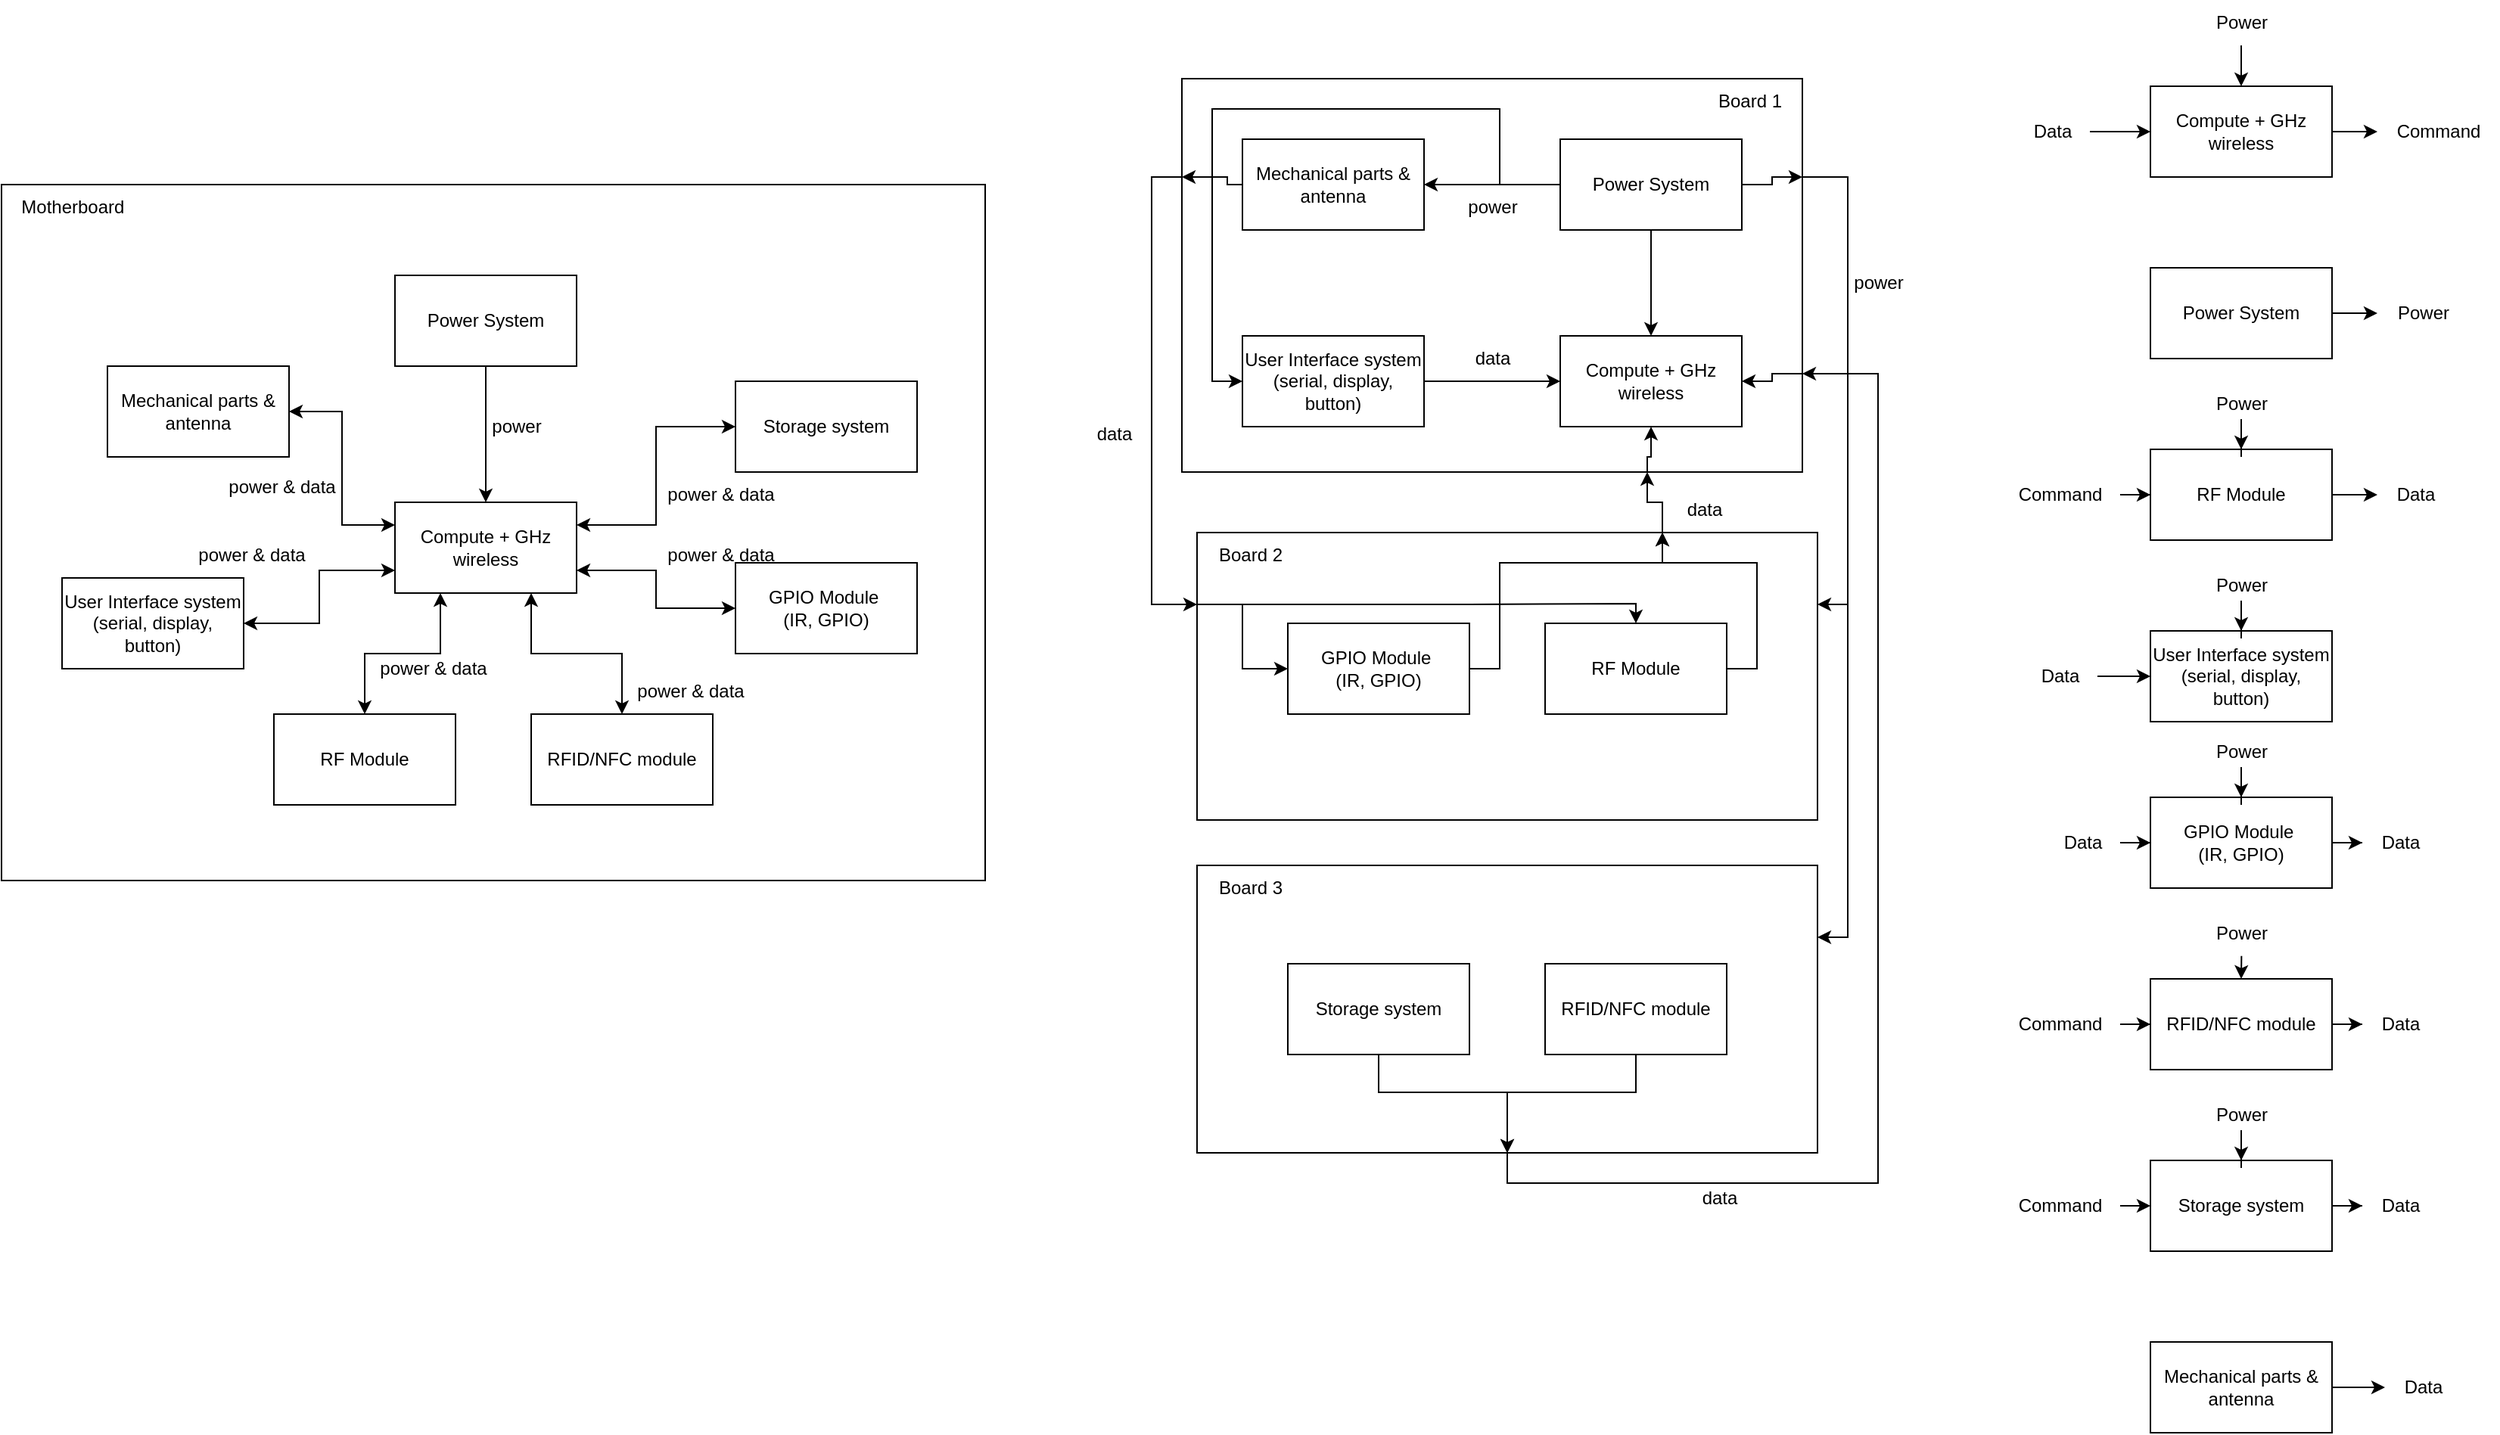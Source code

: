 <mxfile version="24.8.3">
  <diagram name="Page-1" id="50tHilkLwmnVffJWbjMd">
    <mxGraphModel grid="1" page="1" gridSize="10" guides="1" tooltips="1" connect="1" arrows="1" fold="1" pageScale="1" pageWidth="850" pageHeight="1100" math="0" shadow="0">
      <root>
        <mxCell id="0" />
        <mxCell id="1" parent="0" />
        <mxCell id="QrAsHvjf3ktt1GE1jGP0-29" value="" style="rounded=0;whiteSpace=wrap;html=1;" vertex="1" parent="1">
          <mxGeometry x="-250" y="90" width="410" height="260" as="geometry" />
        </mxCell>
        <mxCell id="QrAsHvjf3ktt1GE1jGP0-53" style="edgeStyle=orthogonalEdgeStyle;rounded=0;orthogonalLoop=1;jettySize=auto;html=1;exitX=1;exitY=0.75;exitDx=0;exitDy=0;entryX=1;entryY=0.5;entryDx=0;entryDy=0;" edge="1" parent="1" source="QrAsHvjf3ktt1GE1jGP0-29" target="QrAsHvjf3ktt1GE1jGP0-9">
          <mxGeometry relative="1" as="geometry">
            <Array as="points">
              <mxPoint x="140" y="285" />
              <mxPoint x="140" y="290" />
            </Array>
          </mxGeometry>
        </mxCell>
        <mxCell id="QrAsHvjf3ktt1GE1jGP0-45" style="edgeStyle=orthogonalEdgeStyle;rounded=0;orthogonalLoop=1;jettySize=auto;html=1;exitX=0.75;exitY=0;exitDx=0;exitDy=0;entryX=0.75;entryY=1;entryDx=0;entryDy=0;" edge="1" parent="1" source="QrAsHvjf3ktt1GE1jGP0-30" target="QrAsHvjf3ktt1GE1jGP0-29">
          <mxGeometry relative="1" as="geometry" />
        </mxCell>
        <mxCell id="QrAsHvjf3ktt1GE1jGP0-30" value="" style="rounded=0;whiteSpace=wrap;html=1;" vertex="1" parent="1">
          <mxGeometry x="-240" y="390" width="410" height="190" as="geometry" />
        </mxCell>
        <mxCell id="QrAsHvjf3ktt1GE1jGP0-34" style="edgeStyle=orthogonalEdgeStyle;rounded=0;orthogonalLoop=1;jettySize=auto;html=1;exitX=1;exitY=0.25;exitDx=0;exitDy=0;entryX=1;entryY=0.25;entryDx=0;entryDy=0;" edge="1" parent="1" source="QrAsHvjf3ktt1GE1jGP0-29" target="QrAsHvjf3ktt1GE1jGP0-30">
          <mxGeometry relative="1" as="geometry" />
        </mxCell>
        <mxCell id="QrAsHvjf3ktt1GE1jGP0-35" style="edgeStyle=orthogonalEdgeStyle;rounded=0;orthogonalLoop=1;jettySize=auto;html=1;exitX=1;exitY=0.25;exitDx=0;exitDy=0;entryX=1;entryY=0.25;entryDx=0;entryDy=0;" edge="1" parent="1" source="QrAsHvjf3ktt1GE1jGP0-29" target="QrAsHvjf3ktt1GE1jGP0-31">
          <mxGeometry relative="1" as="geometry" />
        </mxCell>
        <mxCell id="QrAsHvjf3ktt1GE1jGP0-40" style="edgeStyle=orthogonalEdgeStyle;rounded=0;orthogonalLoop=1;jettySize=auto;html=1;exitX=0;exitY=0.25;exitDx=0;exitDy=0;entryX=0;entryY=0.25;entryDx=0;entryDy=0;" edge="1" parent="1" source="QrAsHvjf3ktt1GE1jGP0-29" target="QrAsHvjf3ktt1GE1jGP0-30">
          <mxGeometry relative="1" as="geometry" />
        </mxCell>
        <mxCell id="QrAsHvjf3ktt1GE1jGP0-46" style="edgeStyle=orthogonalEdgeStyle;rounded=0;orthogonalLoop=1;jettySize=auto;html=1;exitX=0.75;exitY=1;exitDx=0;exitDy=0;entryX=0.5;entryY=1;entryDx=0;entryDy=0;" edge="1" parent="1" source="QrAsHvjf3ktt1GE1jGP0-29" target="QrAsHvjf3ktt1GE1jGP0-9">
          <mxGeometry relative="1" as="geometry">
            <Array as="points">
              <mxPoint x="57" y="340" />
              <mxPoint x="60" y="340" />
            </Array>
          </mxGeometry>
        </mxCell>
        <mxCell id="QrAsHvjf3ktt1GE1jGP0-41" style="edgeStyle=orthogonalEdgeStyle;rounded=0;orthogonalLoop=1;jettySize=auto;html=1;exitX=0;exitY=0.25;exitDx=0;exitDy=0;entryX=0;entryY=0.5;entryDx=0;entryDy=0;" edge="1" parent="1" source="QrAsHvjf3ktt1GE1jGP0-30" target="QrAsHvjf3ktt1GE1jGP0-14">
          <mxGeometry relative="1" as="geometry">
            <Array as="points">
              <mxPoint x="-210" y="437" />
              <mxPoint x="-210" y="480" />
            </Array>
          </mxGeometry>
        </mxCell>
        <mxCell id="QrAsHvjf3ktt1GE1jGP0-42" style="edgeStyle=orthogonalEdgeStyle;rounded=0;orthogonalLoop=1;jettySize=auto;html=1;exitX=0;exitY=0.25;exitDx=0;exitDy=0;entryX=0.5;entryY=0;entryDx=0;entryDy=0;" edge="1" parent="1" source="QrAsHvjf3ktt1GE1jGP0-30" target="QrAsHvjf3ktt1GE1jGP0-11">
          <mxGeometry relative="1" as="geometry">
            <Array as="points">
              <mxPoint x="-60" y="437" />
              <mxPoint x="50" y="437" />
            </Array>
          </mxGeometry>
        </mxCell>
        <mxCell id="QrAsHvjf3ktt1GE1jGP0-52" style="edgeStyle=orthogonalEdgeStyle;rounded=0;orthogonalLoop=1;jettySize=auto;html=1;exitX=0.5;exitY=1;exitDx=0;exitDy=0;entryX=1;entryY=0.75;entryDx=0;entryDy=0;" edge="1" parent="1" source="QrAsHvjf3ktt1GE1jGP0-31" target="QrAsHvjf3ktt1GE1jGP0-29">
          <mxGeometry relative="1" as="geometry">
            <Array as="points">
              <mxPoint x="-35" y="820" />
              <mxPoint x="210" y="820" />
              <mxPoint x="210" y="285" />
            </Array>
          </mxGeometry>
        </mxCell>
        <mxCell id="QrAsHvjf3ktt1GE1jGP0-31" value="" style="rounded=0;whiteSpace=wrap;html=1;" vertex="1" parent="1">
          <mxGeometry x="-240" y="610" width="410" height="190" as="geometry" />
        </mxCell>
        <mxCell id="QrAsHvjf3ktt1GE1jGP0-25" value="" style="rounded=0;whiteSpace=wrap;html=1;" vertex="1" parent="1">
          <mxGeometry x="-1030" y="160" width="650" height="460" as="geometry" />
        </mxCell>
        <mxCell id="QrAsHvjf3ktt1GE1jGP0-67" style="edgeStyle=orthogonalEdgeStyle;rounded=0;orthogonalLoop=1;jettySize=auto;html=1;exitX=1;exitY=0.25;exitDx=0;exitDy=0;entryX=0;entryY=0.5;entryDx=0;entryDy=0;strokeColor=default;startArrow=classic;startFill=1;" edge="1" parent="1" source="QrAsHvjf3ktt1GE1jGP0-1" target="QrAsHvjf3ktt1GE1jGP0-7">
          <mxGeometry relative="1" as="geometry" />
        </mxCell>
        <mxCell id="QrAsHvjf3ktt1GE1jGP0-68" style="edgeStyle=orthogonalEdgeStyle;rounded=0;orthogonalLoop=1;jettySize=auto;html=1;exitX=1;exitY=0.75;exitDx=0;exitDy=0;entryX=0;entryY=0.5;entryDx=0;entryDy=0;strokeColor=default;startArrow=classic;startFill=1;" edge="1" parent="1" source="QrAsHvjf3ktt1GE1jGP0-1" target="QrAsHvjf3ktt1GE1jGP0-6">
          <mxGeometry relative="1" as="geometry" />
        </mxCell>
        <mxCell id="QrAsHvjf3ktt1GE1jGP0-69" style="edgeStyle=orthogonalEdgeStyle;rounded=0;orthogonalLoop=1;jettySize=auto;html=1;exitX=0.75;exitY=1;exitDx=0;exitDy=0;entryX=0.5;entryY=0;entryDx=0;entryDy=0;strokeColor=default;startArrow=classic;startFill=1;" edge="1" parent="1" source="QrAsHvjf3ktt1GE1jGP0-1" target="QrAsHvjf3ktt1GE1jGP0-4">
          <mxGeometry relative="1" as="geometry" />
        </mxCell>
        <mxCell id="QrAsHvjf3ktt1GE1jGP0-70" style="edgeStyle=orthogonalEdgeStyle;rounded=0;orthogonalLoop=1;jettySize=auto;html=1;exitX=0.25;exitY=1;exitDx=0;exitDy=0;entryX=0.5;entryY=0;entryDx=0;entryDy=0;strokeColor=default;startArrow=classic;startFill=1;" edge="1" parent="1" source="QrAsHvjf3ktt1GE1jGP0-1" target="QrAsHvjf3ktt1GE1jGP0-3">
          <mxGeometry relative="1" as="geometry" />
        </mxCell>
        <mxCell id="QrAsHvjf3ktt1GE1jGP0-1" value="Compute + GHz wireless" style="rounded=0;whiteSpace=wrap;html=1;" vertex="1" parent="1">
          <mxGeometry x="-770" y="370" width="120" height="60" as="geometry" />
        </mxCell>
        <mxCell id="QrAsHvjf3ktt1GE1jGP0-66" style="edgeStyle=orthogonalEdgeStyle;rounded=0;orthogonalLoop=1;jettySize=auto;html=1;exitX=0.5;exitY=1;exitDx=0;exitDy=0;entryX=0.5;entryY=0;entryDx=0;entryDy=0;" edge="1" parent="1" source="QrAsHvjf3ktt1GE1jGP0-2" target="QrAsHvjf3ktt1GE1jGP0-1">
          <mxGeometry relative="1" as="geometry" />
        </mxCell>
        <mxCell id="QrAsHvjf3ktt1GE1jGP0-2" value="Power System" style="rounded=0;whiteSpace=wrap;html=1;" vertex="1" parent="1">
          <mxGeometry x="-770" y="220" width="120" height="60" as="geometry" />
        </mxCell>
        <mxCell id="QrAsHvjf3ktt1GE1jGP0-3" value="RF Module" style="rounded=0;whiteSpace=wrap;html=1;" vertex="1" parent="1">
          <mxGeometry x="-850" y="510" width="120" height="60" as="geometry" />
        </mxCell>
        <mxCell id="QrAsHvjf3ktt1GE1jGP0-4" value="RFID/NFC module" style="rounded=0;whiteSpace=wrap;html=1;" vertex="1" parent="1">
          <mxGeometry x="-680" y="510" width="120" height="60" as="geometry" />
        </mxCell>
        <mxCell id="QrAsHvjf3ktt1GE1jGP0-71" style="edgeStyle=orthogonalEdgeStyle;rounded=0;orthogonalLoop=1;jettySize=auto;html=1;exitX=1;exitY=0.5;exitDx=0;exitDy=0;entryX=0;entryY=0.75;entryDx=0;entryDy=0;strokeColor=default;startArrow=classic;startFill=1;" edge="1" parent="1" source="QrAsHvjf3ktt1GE1jGP0-5" target="QrAsHvjf3ktt1GE1jGP0-1">
          <mxGeometry relative="1" as="geometry" />
        </mxCell>
        <mxCell id="QrAsHvjf3ktt1GE1jGP0-5" value="User Interface system (serial, display, button)" style="rounded=0;whiteSpace=wrap;html=1;" vertex="1" parent="1">
          <mxGeometry x="-990" y="420" width="120" height="60" as="geometry" />
        </mxCell>
        <mxCell id="QrAsHvjf3ktt1GE1jGP0-6" value="GPIO Module&amp;nbsp;&lt;div&gt;(IR, GPIO)&lt;/div&gt;" style="rounded=0;whiteSpace=wrap;html=1;" vertex="1" parent="1">
          <mxGeometry x="-545" y="410" width="120" height="60" as="geometry" />
        </mxCell>
        <mxCell id="QrAsHvjf3ktt1GE1jGP0-7" value="Storage system" style="rounded=0;whiteSpace=wrap;html=1;" vertex="1" parent="1">
          <mxGeometry x="-545" y="290" width="120" height="60" as="geometry" />
        </mxCell>
        <mxCell id="QrAsHvjf3ktt1GE1jGP0-72" style="edgeStyle=orthogonalEdgeStyle;rounded=0;orthogonalLoop=1;jettySize=auto;html=1;exitX=1;exitY=0.5;exitDx=0;exitDy=0;entryX=0;entryY=0.25;entryDx=0;entryDy=0;strokeColor=default;startArrow=classic;startFill=1;" edge="1" parent="1" source="QrAsHvjf3ktt1GE1jGP0-8" target="QrAsHvjf3ktt1GE1jGP0-1">
          <mxGeometry relative="1" as="geometry" />
        </mxCell>
        <mxCell id="QrAsHvjf3ktt1GE1jGP0-8" value="Mechanical parts &amp;amp; antenna" style="rounded=0;whiteSpace=wrap;html=1;" vertex="1" parent="1">
          <mxGeometry x="-960" y="280" width="120" height="60" as="geometry" />
        </mxCell>
        <mxCell id="QrAsHvjf3ktt1GE1jGP0-9" value="Compute + GHz wireless" style="rounded=0;whiteSpace=wrap;html=1;" vertex="1" parent="1">
          <mxGeometry y="260" width="120" height="60" as="geometry" />
        </mxCell>
        <mxCell id="QrAsHvjf3ktt1GE1jGP0-33" style="edgeStyle=orthogonalEdgeStyle;rounded=0;orthogonalLoop=1;jettySize=auto;html=1;exitX=1;exitY=0.5;exitDx=0;exitDy=0;entryX=1;entryY=0.25;entryDx=0;entryDy=0;" edge="1" parent="1" source="QrAsHvjf3ktt1GE1jGP0-10" target="QrAsHvjf3ktt1GE1jGP0-29">
          <mxGeometry relative="1" as="geometry">
            <Array as="points">
              <mxPoint x="140" y="160" />
              <mxPoint x="140" y="155" />
            </Array>
          </mxGeometry>
        </mxCell>
        <mxCell id="QrAsHvjf3ktt1GE1jGP0-36" style="edgeStyle=orthogonalEdgeStyle;rounded=0;orthogonalLoop=1;jettySize=auto;html=1;exitX=0.5;exitY=1;exitDx=0;exitDy=0;entryX=0.5;entryY=0;entryDx=0;entryDy=0;" edge="1" parent="1" source="QrAsHvjf3ktt1GE1jGP0-10" target="QrAsHvjf3ktt1GE1jGP0-9">
          <mxGeometry relative="1" as="geometry" />
        </mxCell>
        <mxCell id="QrAsHvjf3ktt1GE1jGP0-37" style="edgeStyle=orthogonalEdgeStyle;rounded=0;orthogonalLoop=1;jettySize=auto;html=1;exitX=0;exitY=0.5;exitDx=0;exitDy=0;entryX=0;entryY=0.5;entryDx=0;entryDy=0;" edge="1" parent="1" source="QrAsHvjf3ktt1GE1jGP0-10" target="QrAsHvjf3ktt1GE1jGP0-13">
          <mxGeometry relative="1" as="geometry">
            <Array as="points">
              <mxPoint x="-40" y="160" />
              <mxPoint x="-40" y="110" />
              <mxPoint x="-230" y="110" />
              <mxPoint x="-230" y="290" />
            </Array>
          </mxGeometry>
        </mxCell>
        <mxCell id="QrAsHvjf3ktt1GE1jGP0-38" style="edgeStyle=orthogonalEdgeStyle;rounded=0;orthogonalLoop=1;jettySize=auto;html=1;exitX=0;exitY=0.5;exitDx=0;exitDy=0;entryX=1;entryY=0.5;entryDx=0;entryDy=0;" edge="1" parent="1" source="QrAsHvjf3ktt1GE1jGP0-10" target="QrAsHvjf3ktt1GE1jGP0-16">
          <mxGeometry relative="1" as="geometry" />
        </mxCell>
        <mxCell id="QrAsHvjf3ktt1GE1jGP0-10" value="Power System" style="rounded=0;whiteSpace=wrap;html=1;" vertex="1" parent="1">
          <mxGeometry y="130" width="120" height="60" as="geometry" />
        </mxCell>
        <mxCell id="QrAsHvjf3ktt1GE1jGP0-43" style="edgeStyle=orthogonalEdgeStyle;rounded=0;orthogonalLoop=1;jettySize=auto;html=1;exitX=1;exitY=0.5;exitDx=0;exitDy=0;entryX=0.75;entryY=0;entryDx=0;entryDy=0;" edge="1" parent="1" source="QrAsHvjf3ktt1GE1jGP0-11" target="QrAsHvjf3ktt1GE1jGP0-30">
          <mxGeometry relative="1" as="geometry">
            <Array as="points">
              <mxPoint x="130" y="480" />
              <mxPoint x="130" y="410" />
              <mxPoint x="68" y="410" />
            </Array>
          </mxGeometry>
        </mxCell>
        <mxCell id="QrAsHvjf3ktt1GE1jGP0-11" value="RF Module" style="rounded=0;whiteSpace=wrap;html=1;" vertex="1" parent="1">
          <mxGeometry x="-10" y="450" width="120" height="60" as="geometry" />
        </mxCell>
        <mxCell id="QrAsHvjf3ktt1GE1jGP0-51" style="edgeStyle=orthogonalEdgeStyle;rounded=0;orthogonalLoop=1;jettySize=auto;html=1;exitX=0.5;exitY=1;exitDx=0;exitDy=0;entryX=0.5;entryY=1;entryDx=0;entryDy=0;" edge="1" parent="1" source="QrAsHvjf3ktt1GE1jGP0-12" target="QrAsHvjf3ktt1GE1jGP0-31">
          <mxGeometry relative="1" as="geometry">
            <Array as="points">
              <mxPoint x="50" y="760" />
              <mxPoint x="-35" y="760" />
            </Array>
          </mxGeometry>
        </mxCell>
        <mxCell id="QrAsHvjf3ktt1GE1jGP0-12" value="RFID/NFC module" style="rounded=0;whiteSpace=wrap;html=1;" vertex="1" parent="1">
          <mxGeometry x="-10" y="675" width="120" height="60" as="geometry" />
        </mxCell>
        <mxCell id="QrAsHvjf3ktt1GE1jGP0-47" style="edgeStyle=orthogonalEdgeStyle;rounded=0;orthogonalLoop=1;jettySize=auto;html=1;exitX=1;exitY=0.5;exitDx=0;exitDy=0;entryX=0;entryY=0.5;entryDx=0;entryDy=0;" edge="1" parent="1" source="QrAsHvjf3ktt1GE1jGP0-13" target="QrAsHvjf3ktt1GE1jGP0-9">
          <mxGeometry relative="1" as="geometry" />
        </mxCell>
        <mxCell id="QrAsHvjf3ktt1GE1jGP0-13" value="User Interface system (serial, display, button)" style="rounded=0;whiteSpace=wrap;html=1;" vertex="1" parent="1">
          <mxGeometry x="-210" y="260" width="120" height="60" as="geometry" />
        </mxCell>
        <mxCell id="QrAsHvjf3ktt1GE1jGP0-44" style="edgeStyle=orthogonalEdgeStyle;rounded=0;orthogonalLoop=1;jettySize=auto;html=1;exitX=1;exitY=0.5;exitDx=0;exitDy=0;entryX=0.75;entryY=0;entryDx=0;entryDy=0;" edge="1" parent="1" source="QrAsHvjf3ktt1GE1jGP0-14" target="QrAsHvjf3ktt1GE1jGP0-30">
          <mxGeometry relative="1" as="geometry">
            <Array as="points">
              <mxPoint x="-40" y="480" />
              <mxPoint x="-40" y="410" />
              <mxPoint x="68" y="410" />
            </Array>
          </mxGeometry>
        </mxCell>
        <mxCell id="QrAsHvjf3ktt1GE1jGP0-14" value="GPIO Module&amp;nbsp;&lt;div&gt;(IR, GPIO)&lt;/div&gt;" style="rounded=0;whiteSpace=wrap;html=1;" vertex="1" parent="1">
          <mxGeometry x="-180" y="450" width="120" height="60" as="geometry" />
        </mxCell>
        <mxCell id="QrAsHvjf3ktt1GE1jGP0-50" style="edgeStyle=orthogonalEdgeStyle;rounded=0;orthogonalLoop=1;jettySize=auto;html=1;exitX=0.5;exitY=1;exitDx=0;exitDy=0;entryX=0.5;entryY=1;entryDx=0;entryDy=0;" edge="1" parent="1" source="QrAsHvjf3ktt1GE1jGP0-15" target="QrAsHvjf3ktt1GE1jGP0-31">
          <mxGeometry relative="1" as="geometry">
            <Array as="points">
              <mxPoint x="-120" y="760" />
              <mxPoint x="-35" y="760" />
            </Array>
          </mxGeometry>
        </mxCell>
        <mxCell id="QrAsHvjf3ktt1GE1jGP0-15" value="Storage system" style="rounded=0;whiteSpace=wrap;html=1;" vertex="1" parent="1">
          <mxGeometry x="-180" y="675" width="120" height="60" as="geometry" />
        </mxCell>
        <mxCell id="QrAsHvjf3ktt1GE1jGP0-39" style="edgeStyle=orthogonalEdgeStyle;rounded=0;orthogonalLoop=1;jettySize=auto;html=1;exitX=0;exitY=0.5;exitDx=0;exitDy=0;entryX=0;entryY=0.25;entryDx=0;entryDy=0;" edge="1" parent="1" source="QrAsHvjf3ktt1GE1jGP0-16" target="QrAsHvjf3ktt1GE1jGP0-29">
          <mxGeometry relative="1" as="geometry">
            <Array as="points">
              <mxPoint x="-220" y="160" />
              <mxPoint x="-220" y="155" />
            </Array>
          </mxGeometry>
        </mxCell>
        <mxCell id="QrAsHvjf3ktt1GE1jGP0-16" value="Mechanical parts &amp;amp; antenna" style="rounded=0;whiteSpace=wrap;html=1;" vertex="1" parent="1">
          <mxGeometry x="-210" y="130" width="120" height="60" as="geometry" />
        </mxCell>
        <mxCell id="QrAsHvjf3ktt1GE1jGP0-85" value="" style="edgeStyle=orthogonalEdgeStyle;rounded=0;orthogonalLoop=1;jettySize=auto;html=1;" edge="1" parent="1" source="QrAsHvjf3ktt1GE1jGP0-17" target="QrAsHvjf3ktt1GE1jGP0-84">
          <mxGeometry relative="1" as="geometry" />
        </mxCell>
        <mxCell id="QrAsHvjf3ktt1GE1jGP0-17" value="Compute + GHz wireless" style="rounded=0;whiteSpace=wrap;html=1;" vertex="1" parent="1">
          <mxGeometry x="390" y="95" width="120" height="60" as="geometry" />
        </mxCell>
        <mxCell id="QrAsHvjf3ktt1GE1jGP0-89" value="" style="edgeStyle=orthogonalEdgeStyle;rounded=0;orthogonalLoop=1;jettySize=auto;html=1;" edge="1" parent="1" source="QrAsHvjf3ktt1GE1jGP0-18" target="QrAsHvjf3ktt1GE1jGP0-88">
          <mxGeometry relative="1" as="geometry" />
        </mxCell>
        <mxCell id="QrAsHvjf3ktt1GE1jGP0-18" value="Power System" style="rounded=0;whiteSpace=wrap;html=1;" vertex="1" parent="1">
          <mxGeometry x="390" y="215" width="120" height="60" as="geometry" />
        </mxCell>
        <mxCell id="QrAsHvjf3ktt1GE1jGP0-94" value="" style="edgeStyle=orthogonalEdgeStyle;rounded=0;orthogonalLoop=1;jettySize=auto;html=1;" edge="1" parent="1" source="QrAsHvjf3ktt1GE1jGP0-19" target="QrAsHvjf3ktt1GE1jGP0-92">
          <mxGeometry relative="1" as="geometry" />
        </mxCell>
        <mxCell id="QrAsHvjf3ktt1GE1jGP0-19" value="RF Module" style="rounded=0;whiteSpace=wrap;html=1;" vertex="1" parent="1">
          <mxGeometry x="390" y="335" width="120" height="60" as="geometry" />
        </mxCell>
        <mxCell id="QrAsHvjf3ktt1GE1jGP0-126" value="" style="edgeStyle=orthogonalEdgeStyle;rounded=0;orthogonalLoop=1;jettySize=auto;html=1;" edge="1" parent="1" source="QrAsHvjf3ktt1GE1jGP0-20" target="QrAsHvjf3ktt1GE1jGP0-121">
          <mxGeometry relative="1" as="geometry" />
        </mxCell>
        <mxCell id="QrAsHvjf3ktt1GE1jGP0-20" value="RFID/NFC module" style="rounded=0;whiteSpace=wrap;html=1;" vertex="1" parent="1">
          <mxGeometry x="390" y="685" width="120" height="60" as="geometry" />
        </mxCell>
        <mxCell id="QrAsHvjf3ktt1GE1jGP0-21" value="User Interface system (serial, display, button)" style="rounded=0;whiteSpace=wrap;html=1;" vertex="1" parent="1">
          <mxGeometry x="390" y="455" width="120" height="60" as="geometry" />
        </mxCell>
        <mxCell id="QrAsHvjf3ktt1GE1jGP0-110" value="" style="edgeStyle=orthogonalEdgeStyle;rounded=0;orthogonalLoop=1;jettySize=auto;html=1;" edge="1" parent="1" source="QrAsHvjf3ktt1GE1jGP0-22" target="QrAsHvjf3ktt1GE1jGP0-109">
          <mxGeometry relative="1" as="geometry" />
        </mxCell>
        <mxCell id="QrAsHvjf3ktt1GE1jGP0-22" value="GPIO Module&amp;nbsp;&lt;div&gt;(IR, GPIO)&lt;/div&gt;" style="rounded=0;whiteSpace=wrap;html=1;" vertex="1" parent="1">
          <mxGeometry x="390" y="565" width="120" height="60" as="geometry" />
        </mxCell>
        <mxCell id="QrAsHvjf3ktt1GE1jGP0-124" value="" style="edgeStyle=orthogonalEdgeStyle;rounded=0;orthogonalLoop=1;jettySize=auto;html=1;" edge="1" parent="1" source="QrAsHvjf3ktt1GE1jGP0-23" target="QrAsHvjf3ktt1GE1jGP0-122">
          <mxGeometry relative="1" as="geometry" />
        </mxCell>
        <mxCell id="QrAsHvjf3ktt1GE1jGP0-23" value="Storage system" style="rounded=0;whiteSpace=wrap;html=1;" vertex="1" parent="1">
          <mxGeometry x="390" y="805" width="120" height="60" as="geometry" />
        </mxCell>
        <mxCell id="QrAsHvjf3ktt1GE1jGP0-118" value="" style="edgeStyle=orthogonalEdgeStyle;rounded=0;orthogonalLoop=1;jettySize=auto;html=1;" edge="1" parent="1" source="QrAsHvjf3ktt1GE1jGP0-24" target="QrAsHvjf3ktt1GE1jGP0-117">
          <mxGeometry relative="1" as="geometry" />
        </mxCell>
        <mxCell id="QrAsHvjf3ktt1GE1jGP0-24" value="Mechanical parts &amp;amp; antenna" style="rounded=0;whiteSpace=wrap;html=1;" vertex="1" parent="1">
          <mxGeometry x="390" y="925" width="120" height="60" as="geometry" />
        </mxCell>
        <mxCell id="QrAsHvjf3ktt1GE1jGP0-54" value="Board 1" style="text;html=1;align=center;verticalAlign=middle;resizable=0;points=[];autosize=1;strokeColor=none;fillColor=none;" vertex="1" parent="1">
          <mxGeometry x="90" y="90" width="70" height="30" as="geometry" />
        </mxCell>
        <mxCell id="QrAsHvjf3ktt1GE1jGP0-55" value="Board 2" style="text;html=1;align=center;verticalAlign=middle;resizable=0;points=[];autosize=1;strokeColor=none;fillColor=none;" vertex="1" parent="1">
          <mxGeometry x="-240" y="390" width="70" height="30" as="geometry" />
        </mxCell>
        <mxCell id="QrAsHvjf3ktt1GE1jGP0-56" value="Board 3" style="text;html=1;align=center;verticalAlign=middle;resizable=0;points=[];autosize=1;strokeColor=none;fillColor=none;" vertex="1" parent="1">
          <mxGeometry x="-240" y="610" width="70" height="30" as="geometry" />
        </mxCell>
        <mxCell id="QrAsHvjf3ktt1GE1jGP0-57" value="&amp;nbsp;Motherboard" style="text;html=1;align=center;verticalAlign=middle;resizable=0;points=[];autosize=1;strokeColor=none;fillColor=none;" vertex="1" parent="1">
          <mxGeometry x="-1030" y="160" width="90" height="30" as="geometry" />
        </mxCell>
        <mxCell id="QrAsHvjf3ktt1GE1jGP0-58" value="data" style="text;html=1;align=center;verticalAlign=middle;resizable=0;points=[];autosize=1;strokeColor=none;fillColor=none;" vertex="1" parent="1">
          <mxGeometry x="-320" y="310" width="50" height="30" as="geometry" />
        </mxCell>
        <mxCell id="QrAsHvjf3ktt1GE1jGP0-59" value="data" style="text;html=1;align=center;verticalAlign=middle;resizable=0;points=[];autosize=1;strokeColor=none;fillColor=none;" vertex="1" parent="1">
          <mxGeometry x="80" y="815" width="50" height="30" as="geometry" />
        </mxCell>
        <mxCell id="QrAsHvjf3ktt1GE1jGP0-62" value="data" style="text;html=1;align=center;verticalAlign=middle;resizable=0;points=[];autosize=1;strokeColor=none;fillColor=none;" vertex="1" parent="1">
          <mxGeometry x="70" y="360" width="50" height="30" as="geometry" />
        </mxCell>
        <mxCell id="QrAsHvjf3ktt1GE1jGP0-63" value="data" style="text;html=1;align=center;verticalAlign=middle;resizable=0;points=[];autosize=1;strokeColor=none;fillColor=none;" vertex="1" parent="1">
          <mxGeometry x="-70" y="260" width="50" height="30" as="geometry" />
        </mxCell>
        <mxCell id="QrAsHvjf3ktt1GE1jGP0-64" value="power" style="text;html=1;align=center;verticalAlign=middle;resizable=0;points=[];autosize=1;strokeColor=none;fillColor=none;" vertex="1" parent="1">
          <mxGeometry x="180" y="210" width="60" height="30" as="geometry" />
        </mxCell>
        <mxCell id="QrAsHvjf3ktt1GE1jGP0-65" value="power" style="text;html=1;align=center;verticalAlign=middle;resizable=0;points=[];autosize=1;strokeColor=none;fillColor=none;" vertex="1" parent="1">
          <mxGeometry x="-75" y="160" width="60" height="30" as="geometry" />
        </mxCell>
        <mxCell id="QrAsHvjf3ktt1GE1jGP0-73" value="power" style="text;html=1;align=center;verticalAlign=middle;resizable=0;points=[];autosize=1;strokeColor=none;fillColor=none;" vertex="1" parent="1">
          <mxGeometry x="-720" y="305" width="60" height="30" as="geometry" />
        </mxCell>
        <mxCell id="QrAsHvjf3ktt1GE1jGP0-74" value="power &amp;amp; data" style="text;html=1;align=center;verticalAlign=middle;resizable=0;points=[];autosize=1;strokeColor=none;fillColor=none;" vertex="1" parent="1">
          <mxGeometry x="-600" y="350" width="90" height="30" as="geometry" />
        </mxCell>
        <mxCell id="QrAsHvjf3ktt1GE1jGP0-75" value="power &amp;amp; data" style="text;html=1;align=center;verticalAlign=middle;resizable=0;points=[];autosize=1;strokeColor=none;fillColor=none;" vertex="1" parent="1">
          <mxGeometry x="-620" y="480" width="90" height="30" as="geometry" />
        </mxCell>
        <mxCell id="QrAsHvjf3ktt1GE1jGP0-76" value="power &amp;amp; data" style="text;html=1;align=center;verticalAlign=middle;resizable=0;points=[];autosize=1;strokeColor=none;fillColor=none;" vertex="1" parent="1">
          <mxGeometry x="-600" y="390" width="90" height="30" as="geometry" />
        </mxCell>
        <mxCell id="QrAsHvjf3ktt1GE1jGP0-77" value="power &amp;amp; data" style="text;html=1;align=center;verticalAlign=middle;resizable=0;points=[];autosize=1;strokeColor=none;fillColor=none;" vertex="1" parent="1">
          <mxGeometry x="-790" y="465" width="90" height="30" as="geometry" />
        </mxCell>
        <mxCell id="QrAsHvjf3ktt1GE1jGP0-78" value="power &amp;amp; data" style="text;html=1;align=center;verticalAlign=middle;resizable=0;points=[];autosize=1;strokeColor=none;fillColor=none;" vertex="1" parent="1">
          <mxGeometry x="-890" y="345" width="90" height="30" as="geometry" />
        </mxCell>
        <mxCell id="QrAsHvjf3ktt1GE1jGP0-79" value="power &amp;amp; data" style="text;html=1;align=center;verticalAlign=middle;resizable=0;points=[];autosize=1;strokeColor=none;fillColor=none;" vertex="1" parent="1">
          <mxGeometry x="-910" y="390" width="90" height="30" as="geometry" />
        </mxCell>
        <mxCell id="QrAsHvjf3ktt1GE1jGP0-82" value="" style="edgeStyle=orthogonalEdgeStyle;rounded=0;orthogonalLoop=1;jettySize=auto;html=1;" edge="1" parent="1" source="QrAsHvjf3ktt1GE1jGP0-81" target="QrAsHvjf3ktt1GE1jGP0-17">
          <mxGeometry relative="1" as="geometry" />
        </mxCell>
        <mxCell id="QrAsHvjf3ktt1GE1jGP0-81" value="Data" style="text;html=1;align=center;verticalAlign=middle;resizable=0;points=[];autosize=1;strokeColor=none;fillColor=none;" vertex="1" parent="1">
          <mxGeometry x="300" y="110" width="50" height="30" as="geometry" />
        </mxCell>
        <mxCell id="QrAsHvjf3ktt1GE1jGP0-86" value="" style="edgeStyle=orthogonalEdgeStyle;rounded=0;orthogonalLoop=1;jettySize=auto;html=1;" edge="1" parent="1" source="QrAsHvjf3ktt1GE1jGP0-83" target="QrAsHvjf3ktt1GE1jGP0-17">
          <mxGeometry relative="1" as="geometry" />
        </mxCell>
        <mxCell id="QrAsHvjf3ktt1GE1jGP0-83" value="Power" style="text;html=1;align=center;verticalAlign=middle;resizable=0;points=[];autosize=1;strokeColor=none;fillColor=none;" vertex="1" parent="1">
          <mxGeometry x="420" y="38" width="60" height="30" as="geometry" />
        </mxCell>
        <mxCell id="QrAsHvjf3ktt1GE1jGP0-84" value="Command" style="text;html=1;align=center;verticalAlign=middle;resizable=0;points=[];autosize=1;strokeColor=none;fillColor=none;" vertex="1" parent="1">
          <mxGeometry x="540" y="110" width="80" height="30" as="geometry" />
        </mxCell>
        <mxCell id="QrAsHvjf3ktt1GE1jGP0-88" value="Power" style="text;html=1;align=center;verticalAlign=middle;resizable=0;points=[];autosize=1;strokeColor=none;fillColor=none;" vertex="1" parent="1">
          <mxGeometry x="540" y="230" width="60" height="30" as="geometry" />
        </mxCell>
        <mxCell id="QrAsHvjf3ktt1GE1jGP0-98" value="" style="edgeStyle=orthogonalEdgeStyle;rounded=0;orthogonalLoop=1;jettySize=auto;html=1;entryX=0.5;entryY=0;entryDx=0;entryDy=0;" edge="1" parent="1" source="QrAsHvjf3ktt1GE1jGP0-90" target="QrAsHvjf3ktt1GE1jGP0-19">
          <mxGeometry relative="1" as="geometry">
            <mxPoint x="430" y="330" as="targetPoint" />
            <Array as="points" />
          </mxGeometry>
        </mxCell>
        <mxCell id="QrAsHvjf3ktt1GE1jGP0-90" value="Power" style="text;html=1;align=center;verticalAlign=middle;resizable=0;points=[];autosize=1;strokeColor=none;fillColor=none;" vertex="1" parent="1">
          <mxGeometry x="420" y="290" width="60" height="30" as="geometry" />
        </mxCell>
        <mxCell id="QrAsHvjf3ktt1GE1jGP0-93" value="" style="edgeStyle=orthogonalEdgeStyle;rounded=0;orthogonalLoop=1;jettySize=auto;html=1;" edge="1" parent="1" source="QrAsHvjf3ktt1GE1jGP0-91" target="QrAsHvjf3ktt1GE1jGP0-19">
          <mxGeometry relative="1" as="geometry" />
        </mxCell>
        <mxCell id="QrAsHvjf3ktt1GE1jGP0-91" value="Command" style="text;html=1;align=center;verticalAlign=middle;resizable=0;points=[];autosize=1;strokeColor=none;fillColor=none;" vertex="1" parent="1">
          <mxGeometry x="290" y="350" width="80" height="30" as="geometry" />
        </mxCell>
        <mxCell id="QrAsHvjf3ktt1GE1jGP0-92" value="Data" style="text;html=1;align=center;verticalAlign=middle;resizable=0;points=[];autosize=1;strokeColor=none;fillColor=none;" vertex="1" parent="1">
          <mxGeometry x="540" y="350" width="50" height="30" as="geometry" />
        </mxCell>
        <mxCell id="QrAsHvjf3ktt1GE1jGP0-102" value="" style="edgeStyle=orthogonalEdgeStyle;rounded=0;orthogonalLoop=1;jettySize=auto;html=1;" edge="1" parent="1" source="QrAsHvjf3ktt1GE1jGP0-101" target="QrAsHvjf3ktt1GE1jGP0-21">
          <mxGeometry relative="1" as="geometry" />
        </mxCell>
        <mxCell id="QrAsHvjf3ktt1GE1jGP0-101" value="Data" style="text;html=1;align=center;verticalAlign=middle;resizable=0;points=[];autosize=1;strokeColor=none;fillColor=none;" vertex="1" parent="1">
          <mxGeometry x="305" y="470" width="50" height="30" as="geometry" />
        </mxCell>
        <mxCell id="QrAsHvjf3ktt1GE1jGP0-104" value="" style="edgeStyle=orthogonalEdgeStyle;rounded=0;orthogonalLoop=1;jettySize=auto;html=1;" edge="1" parent="1" source="QrAsHvjf3ktt1GE1jGP0-103" target="QrAsHvjf3ktt1GE1jGP0-21">
          <mxGeometry relative="1" as="geometry" />
        </mxCell>
        <mxCell id="QrAsHvjf3ktt1GE1jGP0-103" value="Power" style="text;html=1;align=center;verticalAlign=middle;resizable=0;points=[];autosize=1;strokeColor=none;fillColor=none;" vertex="1" parent="1">
          <mxGeometry x="420" y="410" width="60" height="30" as="geometry" />
        </mxCell>
        <mxCell id="QrAsHvjf3ktt1GE1jGP0-106" value="" style="edgeStyle=orthogonalEdgeStyle;rounded=0;orthogonalLoop=1;jettySize=auto;html=1;" edge="1" parent="1" source="QrAsHvjf3ktt1GE1jGP0-105" target="QrAsHvjf3ktt1GE1jGP0-22">
          <mxGeometry relative="1" as="geometry" />
        </mxCell>
        <mxCell id="QrAsHvjf3ktt1GE1jGP0-105" value="Power" style="text;html=1;align=center;verticalAlign=middle;resizable=0;points=[];autosize=1;strokeColor=none;fillColor=none;" vertex="1" parent="1">
          <mxGeometry x="420" y="520" width="60" height="30" as="geometry" />
        </mxCell>
        <mxCell id="QrAsHvjf3ktt1GE1jGP0-108" value="" style="edgeStyle=orthogonalEdgeStyle;rounded=0;orthogonalLoop=1;jettySize=auto;html=1;" edge="1" parent="1" source="QrAsHvjf3ktt1GE1jGP0-107" target="QrAsHvjf3ktt1GE1jGP0-22">
          <mxGeometry relative="1" as="geometry" />
        </mxCell>
        <mxCell id="QrAsHvjf3ktt1GE1jGP0-107" value="Data" style="text;html=1;align=center;verticalAlign=middle;resizable=0;points=[];autosize=1;strokeColor=none;fillColor=none;" vertex="1" parent="1">
          <mxGeometry x="320" y="580" width="50" height="30" as="geometry" />
        </mxCell>
        <mxCell id="QrAsHvjf3ktt1GE1jGP0-109" value="Data" style="text;html=1;align=center;verticalAlign=middle;resizable=0;points=[];autosize=1;strokeColor=none;fillColor=none;" vertex="1" parent="1">
          <mxGeometry x="530" y="580" width="50" height="30" as="geometry" />
        </mxCell>
        <mxCell id="QrAsHvjf3ktt1GE1jGP0-111" value="Power" style="text;html=1;align=center;verticalAlign=middle;resizable=0;points=[];autosize=1;strokeColor=none;fillColor=none;" vertex="1" parent="1">
          <mxGeometry x="420" y="640" width="60" height="30" as="geometry" />
        </mxCell>
        <mxCell id="QrAsHvjf3ktt1GE1jGP0-113" value="" style="edgeStyle=orthogonalEdgeStyle;rounded=0;orthogonalLoop=1;jettySize=auto;html=1;" edge="1" parent="1" source="QrAsHvjf3ktt1GE1jGP0-112" target="QrAsHvjf3ktt1GE1jGP0-23">
          <mxGeometry relative="1" as="geometry" />
        </mxCell>
        <mxCell id="QrAsHvjf3ktt1GE1jGP0-112" value="Power" style="text;html=1;align=center;verticalAlign=middle;resizable=0;points=[];autosize=1;strokeColor=none;fillColor=none;" vertex="1" parent="1">
          <mxGeometry x="420" y="760" width="60" height="30" as="geometry" />
        </mxCell>
        <mxCell id="QrAsHvjf3ktt1GE1jGP0-116" style="edgeStyle=orthogonalEdgeStyle;rounded=0;orthogonalLoop=1;jettySize=auto;html=1;exitX=0.5;exitY=0;exitDx=0;exitDy=0;entryX=0.503;entryY=0.994;entryDx=0;entryDy=0;entryPerimeter=0;startArrow=classic;startFill=1;endArrow=none;endFill=0;" edge="1" parent="1" source="QrAsHvjf3ktt1GE1jGP0-20" target="QrAsHvjf3ktt1GE1jGP0-111">
          <mxGeometry relative="1" as="geometry" />
        </mxCell>
        <mxCell id="QrAsHvjf3ktt1GE1jGP0-117" value="Data" style="text;html=1;align=center;verticalAlign=middle;resizable=0;points=[];autosize=1;strokeColor=none;fillColor=none;" vertex="1" parent="1">
          <mxGeometry x="545" y="940" width="50" height="30" as="geometry" />
        </mxCell>
        <mxCell id="QrAsHvjf3ktt1GE1jGP0-123" value="" style="edgeStyle=orthogonalEdgeStyle;rounded=0;orthogonalLoop=1;jettySize=auto;html=1;" edge="1" parent="1" source="QrAsHvjf3ktt1GE1jGP0-119" target="QrAsHvjf3ktt1GE1jGP0-23">
          <mxGeometry relative="1" as="geometry">
            <Array as="points">
              <mxPoint x="380" y="835" />
              <mxPoint x="380" y="835" />
            </Array>
          </mxGeometry>
        </mxCell>
        <mxCell id="QrAsHvjf3ktt1GE1jGP0-119" value="Command" style="text;html=1;align=center;verticalAlign=middle;resizable=0;points=[];autosize=1;strokeColor=none;fillColor=none;" vertex="1" parent="1">
          <mxGeometry x="290" y="820" width="80" height="30" as="geometry" />
        </mxCell>
        <mxCell id="QrAsHvjf3ktt1GE1jGP0-125" value="" style="edgeStyle=orthogonalEdgeStyle;rounded=0;orthogonalLoop=1;jettySize=auto;html=1;" edge="1" parent="1" source="QrAsHvjf3ktt1GE1jGP0-120" target="QrAsHvjf3ktt1GE1jGP0-20">
          <mxGeometry relative="1" as="geometry" />
        </mxCell>
        <mxCell id="QrAsHvjf3ktt1GE1jGP0-120" value="Command" style="text;html=1;align=center;verticalAlign=middle;resizable=0;points=[];autosize=1;strokeColor=none;fillColor=none;" vertex="1" parent="1">
          <mxGeometry x="290" y="700" width="80" height="30" as="geometry" />
        </mxCell>
        <mxCell id="QrAsHvjf3ktt1GE1jGP0-121" value="Data" style="text;html=1;align=center;verticalAlign=middle;resizable=0;points=[];autosize=1;strokeColor=none;fillColor=none;" vertex="1" parent="1">
          <mxGeometry x="530" y="700" width="50" height="30" as="geometry" />
        </mxCell>
        <mxCell id="QrAsHvjf3ktt1GE1jGP0-122" value="Data" style="text;html=1;align=center;verticalAlign=middle;resizable=0;points=[];autosize=1;strokeColor=none;fillColor=none;" vertex="1" parent="1">
          <mxGeometry x="530" y="820" width="50" height="30" as="geometry" />
        </mxCell>
      </root>
    </mxGraphModel>
  </diagram>
</mxfile>
